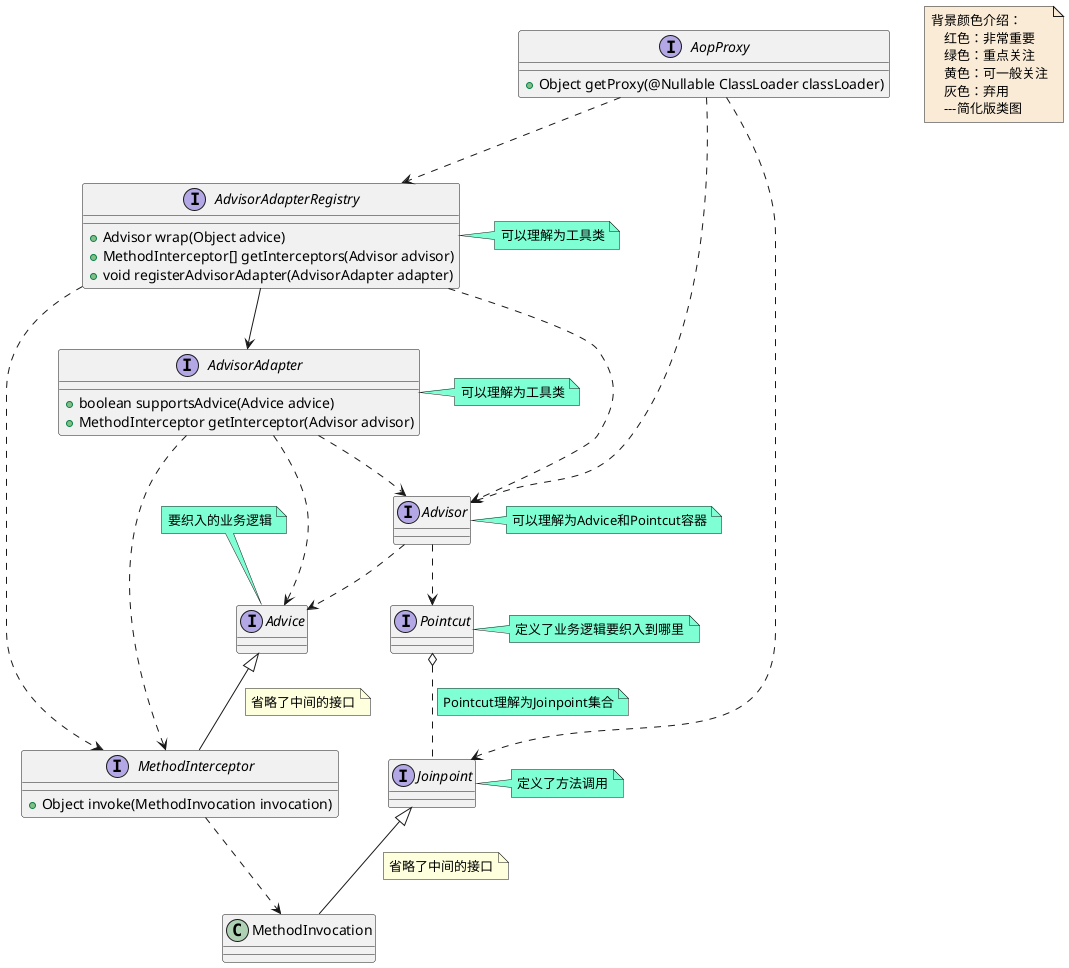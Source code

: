 @startuml

note  as N1 #FAEBD7
    背景颜色介绍：
        红色：非常重要
        绿色：重点关注
        黄色：可一般关注
        灰色：弃用
        ---简化版类图
end note

interface Advice
note top #7FFFD4 : 要织入的业务逻辑
interface MethodInterceptor
MethodInterceptor : +Object invoke(MethodInvocation invocation)


interface Advisor
note right #7FFFD4 : 可以理解为Advice和Pointcut容器


interface AdvisorAdapter
AdvisorAdapter : +boolean supportsAdvice(Advice advice)
AdvisorAdapter : +MethodInterceptor getInterceptor(Advisor advisor)
note right #7FFFD4 : 可以理解为工具类


interface AdvisorAdapterRegistry
AdvisorAdapterRegistry : +Advisor wrap(Object advice)
AdvisorAdapterRegistry : +MethodInterceptor[] getInterceptors(Advisor advisor)
AdvisorAdapterRegistry : +void registerAdvisorAdapter(AdvisorAdapter adapter)
note right #7FFFD4 : 可以理解为工具类

interface AopProxy
AopProxy : + Object getProxy(@Nullable ClassLoader classLoader)


interface Joinpoint
note right #7FFFD4 : 定义了方法调用


interface Pointcut
note right #7FFFD4 : 定义了业务逻辑要织入到哪里



Advice <|-- MethodInterceptor
note on link : 省略了中间的接口

Advisor ..> Advice
Advisor ..> Pointcut

AdvisorAdapter ..>Advice
AdvisorAdapter ..>Advisor
AdvisorAdapter ..>MethodInterceptor



AdvisorAdapterRegistry ..>Advisor
AdvisorAdapterRegistry -->AdvisorAdapter
AdvisorAdapterRegistry ..>MethodInterceptor

AopProxy ..> Advisor
AopProxy ..> AdvisorAdapterRegistry
AopProxy ..> Joinpoint


Joinpoint <|-- MethodInvocation
note on link : 省略了中间的接口


MethodInterceptor ..> MethodInvocation


Pointcut o.. Joinpoint
note on link #7FFFD4 : Pointcut理解为Joinpoint集合


@enduml